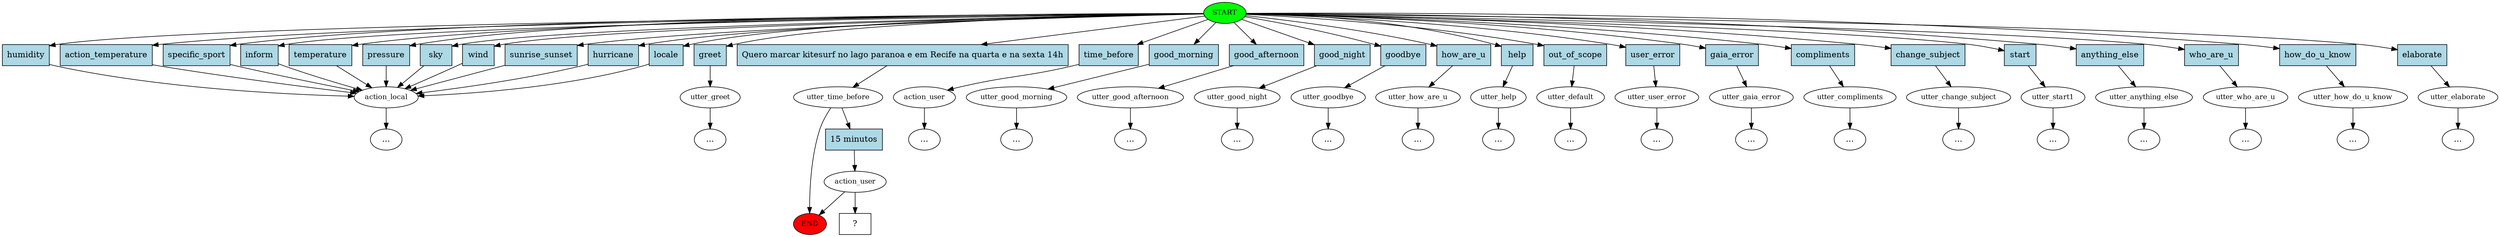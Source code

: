 digraph  {
0 [class="start active", fillcolor=green, fontsize=12, label=START, style=filled];
"-1" [class=end, fillcolor=red, fontsize=12, label=END, style=filled];
1 [class="", fontsize=12, label=action_local];
2 [class="", fontsize=12, label=utter_greet];
5 [class=active, fontsize=12, label=utter_time_before];
6 [class="", fontsize=12, label=action_user];
"-7" [class=ellipsis, label="..."];
8 [class="", fontsize=12, label=utter_good_morning];
9 [class="", fontsize=12, label=utter_good_afternoon];
10 [class="", fontsize=12, label=utter_good_night];
19 [class="", fontsize=12, label=utter_goodbye];
"-20" [class=ellipsis, label="..."];
20 [class="", fontsize=12, label=utter_how_are_u];
"-21" [class=ellipsis, label="..."];
22 [class="", fontsize=12, label=utter_help];
"-23" [class=ellipsis, label="..."];
24 [class="", fontsize=12, label=utter_default];
"-25" [class=ellipsis, label="..."];
25 [class="", fontsize=12, label=utter_user_error];
"-26" [class=ellipsis, label="..."];
26 [class="", fontsize=12, label=utter_gaia_error];
"-27" [class=ellipsis, label="..."];
27 [class="", fontsize=12, label=utter_compliments];
"-28" [class=ellipsis, label="..."];
"-32" [class=ellipsis, label="..."];
"-33" [class=ellipsis, label="..."];
"-34" [class=ellipsis, label="..."];
34 [class="", fontsize=12, label=utter_change_subject];
"-35" [class=ellipsis, label="..."];
35 [class="", fontsize=12, label=utter_start1];
"-36" [class=ellipsis, label="..."];
36 [class="", fontsize=12, label=utter_anything_else];
"-37" [class=ellipsis, label="..."];
47 [class=active, fontsize=12, label=action_user];
48 [class="", fontsize=12, label=utter_who_are_u];
"-47" [class=ellipsis, label="..."];
50 [class="", fontsize=12, label=utter_how_do_u_know];
"-49" [class=ellipsis, label="..."];
72 [class="", fontsize=12, label=utter_elaborate];
"-74" [class=ellipsis, label="..."];
"-75" [class=ellipsis, label="..."];
"-76" [class=ellipsis, label="..."];
80 [class="intent dashed active", label="  ?  ", shape=rect];
81 [class=intent, fillcolor=lightblue, label=humidity, shape=rect, style=filled];
82 [class=intent, fillcolor=lightblue, label=action_temperature, shape=rect, style=filled];
83 [class=intent, fillcolor=lightblue, label=specific_sport, shape=rect, style=filled];
84 [class=intent, fillcolor=lightblue, label=inform, shape=rect, style=filled];
85 [class=intent, fillcolor=lightblue, label=temperature, shape=rect, style=filled];
86 [class=intent, fillcolor=lightblue, label=pressure, shape=rect, style=filled];
87 [class=intent, fillcolor=lightblue, label=sky, shape=rect, style=filled];
88 [class=intent, fillcolor=lightblue, label=wind, shape=rect, style=filled];
89 [class=intent, fillcolor=lightblue, label=sunrise_sunset, shape=rect, style=filled];
90 [class=intent, fillcolor=lightblue, label=hurricane, shape=rect, style=filled];
91 [class=intent, fillcolor=lightblue, label=locale, shape=rect, style=filled];
92 [class=intent, fillcolor=lightblue, label=greet, shape=rect, style=filled];
93 [class="intent active", fillcolor=lightblue, label="Quero marcar kitesurf no lago paranoa e em Recife na quarta e na sexta 14h", shape=rect, style=filled];
94 [class=intent, fillcolor=lightblue, label=time_before, shape=rect, style=filled];
95 [class=intent, fillcolor=lightblue, label=good_morning, shape=rect, style=filled];
96 [class=intent, fillcolor=lightblue, label=good_afternoon, shape=rect, style=filled];
97 [class=intent, fillcolor=lightblue, label=good_night, shape=rect, style=filled];
98 [class=intent, fillcolor=lightblue, label=goodbye, shape=rect, style=filled];
99 [class=intent, fillcolor=lightblue, label=how_are_u, shape=rect, style=filled];
100 [class=intent, fillcolor=lightblue, label=help, shape=rect, style=filled];
101 [class=intent, fillcolor=lightblue, label=out_of_scope, shape=rect, style=filled];
102 [class=intent, fillcolor=lightblue, label=user_error, shape=rect, style=filled];
103 [class=intent, fillcolor=lightblue, label=gaia_error, shape=rect, style=filled];
104 [class=intent, fillcolor=lightblue, label=compliments, shape=rect, style=filled];
105 [class=intent, fillcolor=lightblue, label=change_subject, shape=rect, style=filled];
106 [class=intent, fillcolor=lightblue, label=start, shape=rect, style=filled];
107 [class=intent, fillcolor=lightblue, label=anything_else, shape=rect, style=filled];
108 [class=intent, fillcolor=lightblue, label=who_are_u, shape=rect, style=filled];
109 [class=intent, fillcolor=lightblue, label=how_do_u_know, shape=rect, style=filled];
110 [class=intent, fillcolor=lightblue, label=elaborate, shape=rect, style=filled];
111 [class="intent active", fillcolor=lightblue, label="15 minutos", shape=rect, style=filled];
0 -> 81  [class="", key=0];
0 -> 82  [class="", key=0];
0 -> 83  [class="", key=0];
0 -> 84  [class="", key=0];
0 -> 85  [class="", key=0];
0 -> 86  [class="", key=0];
0 -> 87  [class="", key=0];
0 -> 88  [class="", key=0];
0 -> 89  [class="", key=0];
0 -> 90  [class="", key=0];
0 -> 91  [class="", key=0];
0 -> 92  [class="", key=0];
0 -> 93  [class=active, key=0];
0 -> 94  [class="", key=0];
0 -> 95  [class="", key=0];
0 -> 96  [class="", key=0];
0 -> 97  [class="", key=0];
0 -> 98  [class="", key=0];
0 -> 99  [class="", key=0];
0 -> 100  [class="", key=0];
0 -> 101  [class="", key=0];
0 -> 102  [class="", key=0];
0 -> 103  [class="", key=0];
0 -> 104  [class="", key=0];
0 -> 105  [class="", key=0];
0 -> 106  [class="", key=0];
0 -> 107  [class="", key=0];
0 -> 108  [class="", key=0];
0 -> 109  [class="", key=0];
0 -> 110  [class="", key=0];
1 -> "-75"  [class="", key=NONE, label=""];
2 -> "-76"  [class="", key=NONE, label=""];
5 -> "-1"  [class="", key=NONE, label=""];
5 -> 111  [class=active, key=0];
6 -> "-7"  [class="", key=NONE, label=""];
8 -> "-32"  [class="", key=NONE, label=""];
9 -> "-34"  [class="", key=NONE, label=""];
10 -> "-33"  [class="", key=NONE, label=""];
19 -> "-20"  [class="", key=NONE, label=""];
20 -> "-21"  [class="", key=NONE, label=""];
22 -> "-23"  [class="", key=NONE, label=""];
24 -> "-25"  [class="", key=NONE, label=""];
25 -> "-26"  [class="", key=NONE, label=""];
26 -> "-27"  [class="", key=NONE, label=""];
27 -> "-28"  [class="", key=NONE, label=""];
34 -> "-35"  [class="", key=NONE, label=""];
35 -> "-36"  [class="", key=NONE, label=""];
36 -> "-37"  [class="", key=NONE, label=""];
47 -> "-1"  [class="", key=NONE, label=""];
47 -> 80  [class=active, key=NONE, label=""];
48 -> "-47"  [class="", key=NONE, label=""];
50 -> "-49"  [class="", key=NONE, label=""];
72 -> "-74"  [class="", key=NONE, label=""];
81 -> 1  [class="", key=0];
82 -> 1  [class="", key=0];
83 -> 1  [class="", key=0];
84 -> 1  [class="", key=0];
85 -> 1  [class="", key=0];
86 -> 1  [class="", key=0];
87 -> 1  [class="", key=0];
88 -> 1  [class="", key=0];
89 -> 1  [class="", key=0];
90 -> 1  [class="", key=0];
91 -> 1  [class="", key=0];
92 -> 2  [class="", key=0];
93 -> 5  [class=active, key=0];
94 -> 6  [class="", key=0];
95 -> 8  [class="", key=0];
96 -> 9  [class="", key=0];
97 -> 10  [class="", key=0];
98 -> 19  [class="", key=0];
99 -> 20  [class="", key=0];
100 -> 22  [class="", key=0];
101 -> 24  [class="", key=0];
102 -> 25  [class="", key=0];
103 -> 26  [class="", key=0];
104 -> 27  [class="", key=0];
105 -> 34  [class="", key=0];
106 -> 35  [class="", key=0];
107 -> 36  [class="", key=0];
108 -> 48  [class="", key=0];
109 -> 50  [class="", key=0];
110 -> 72  [class="", key=0];
111 -> 47  [class=active, key=0];
}
